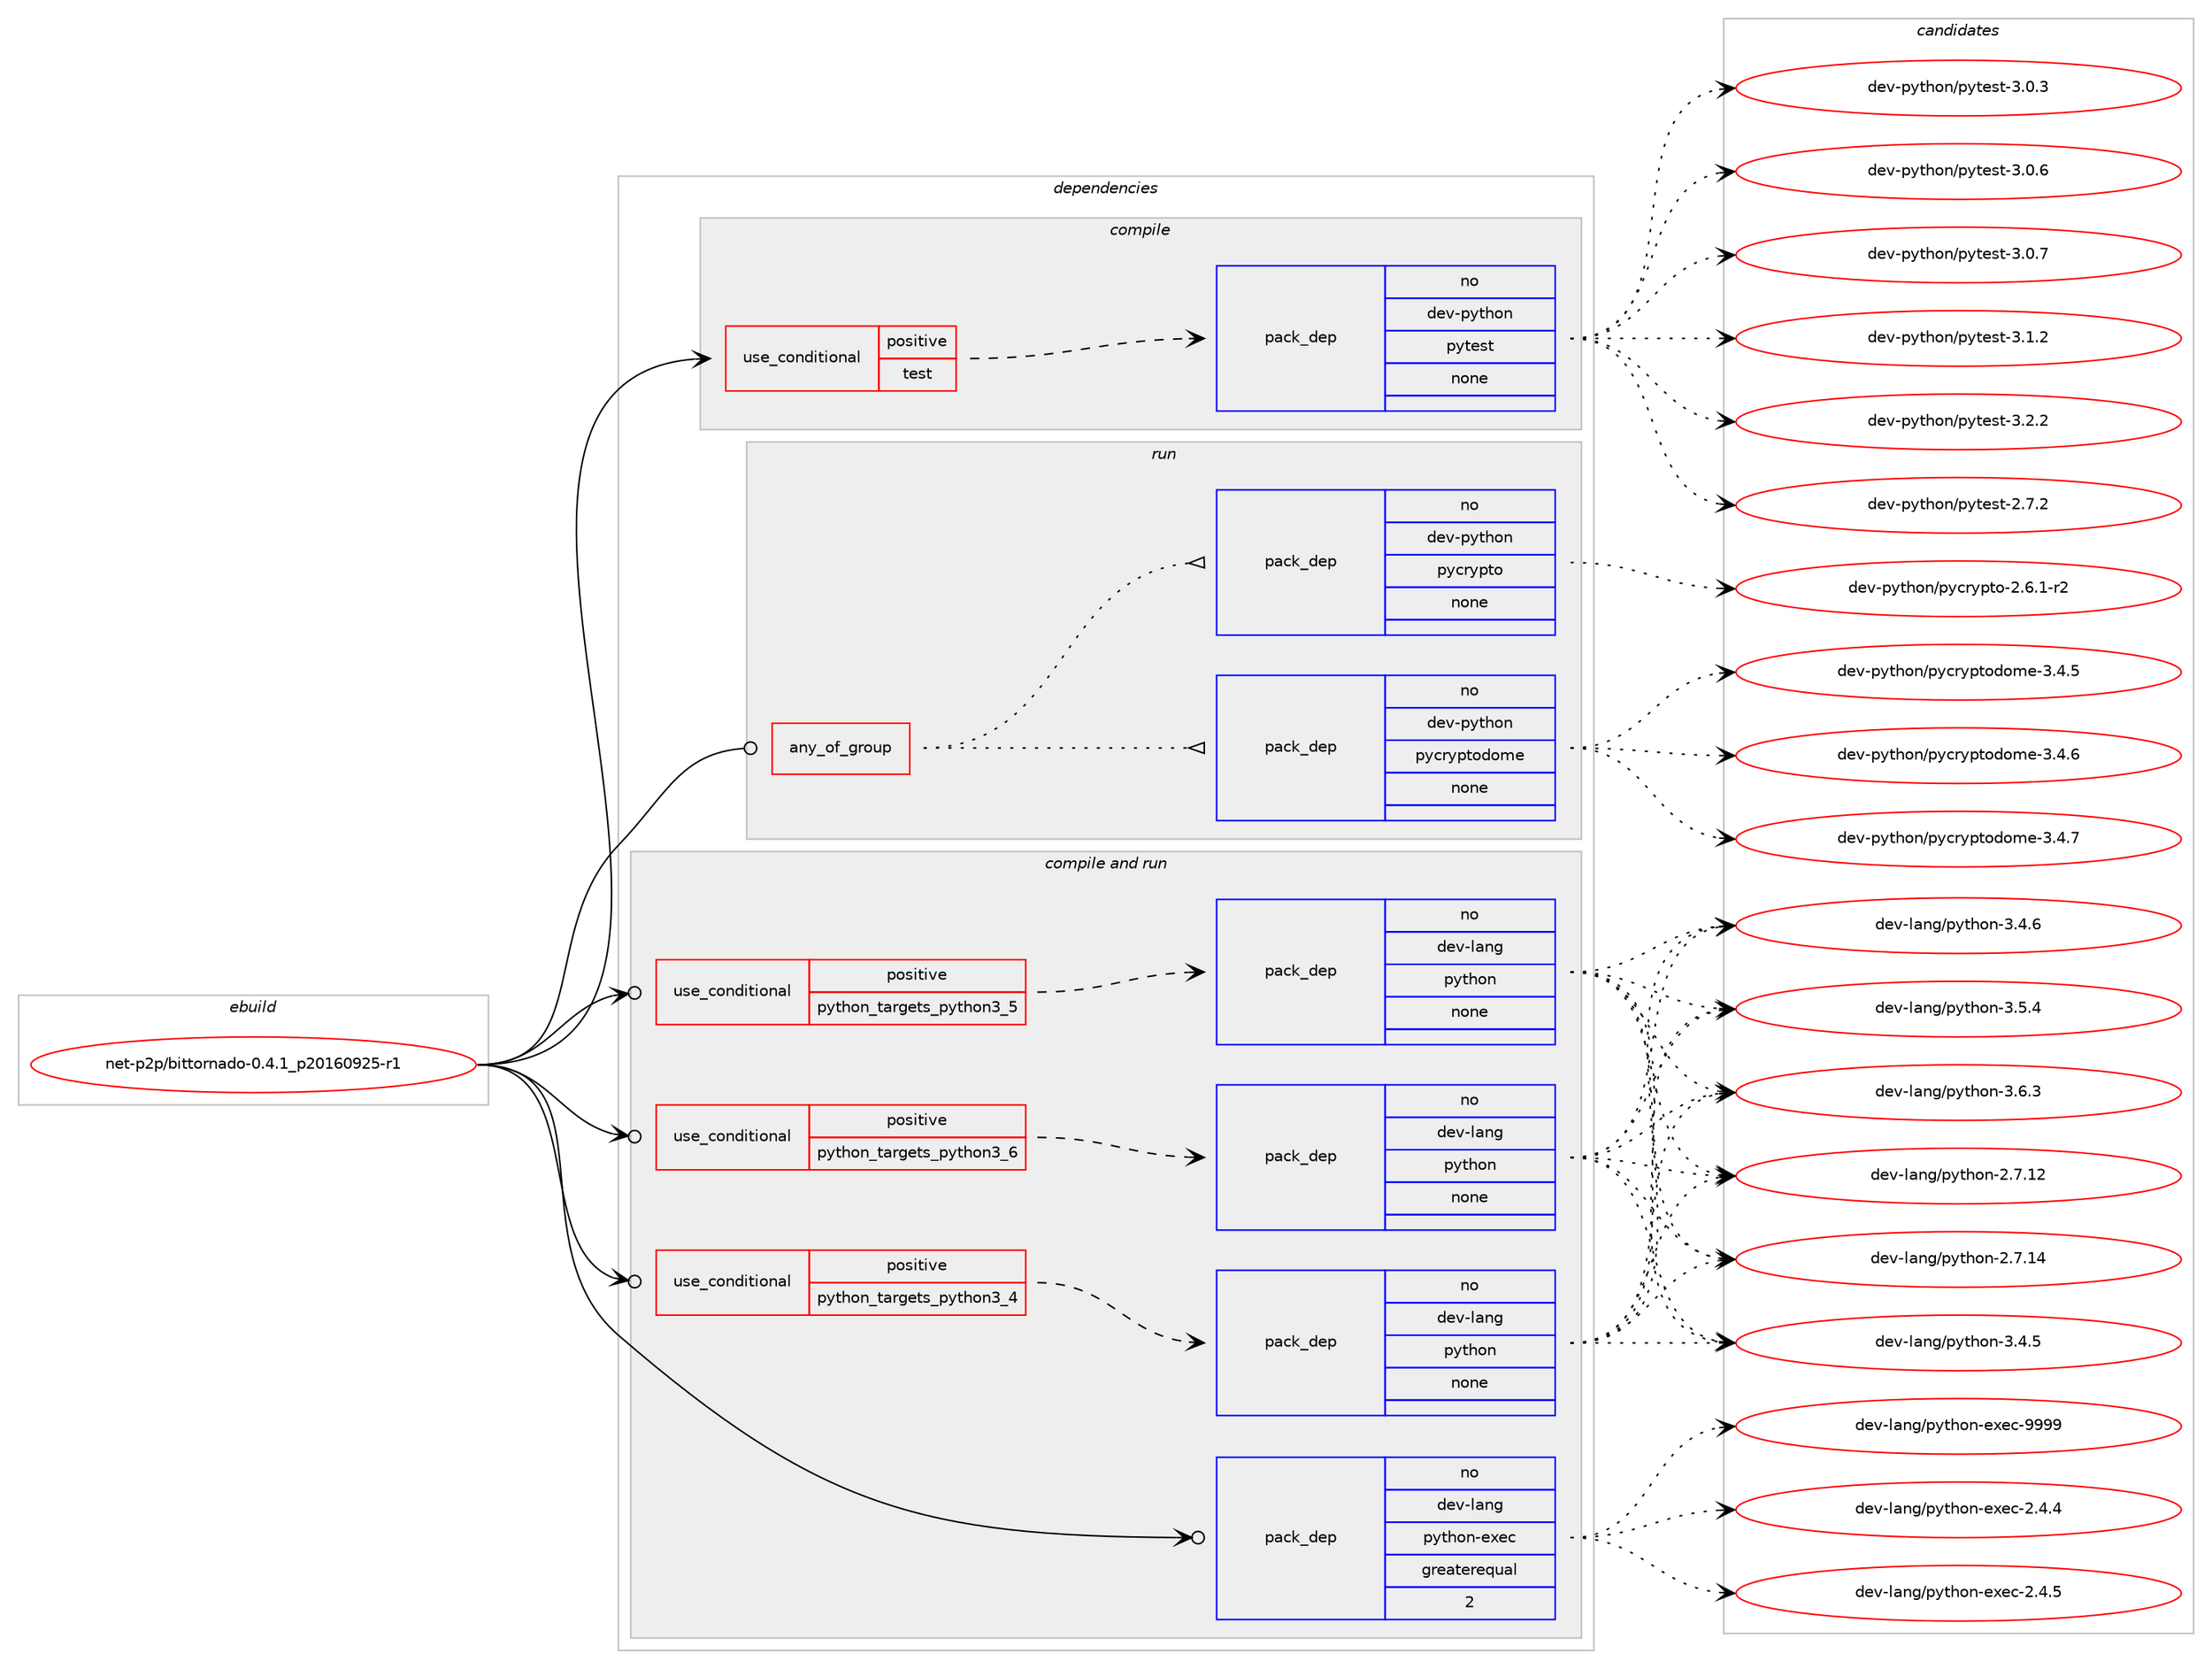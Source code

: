 digraph prolog {

# *************
# Graph options
# *************

newrank=true;
concentrate=true;
compound=true;
graph [rankdir=LR,fontname=Helvetica,fontsize=10,ranksep=1.5];#, ranksep=2.5, nodesep=0.2];
edge  [arrowhead=vee];
node  [fontname=Helvetica,fontsize=10];

# **********
# The ebuild
# **********

subgraph cluster_leftcol {
color=gray;
rank=same;
label=<<i>ebuild</i>>;
id [label="net-p2p/bittornado-0.4.1_p20160925-r1", color=red, width=4, href="../net-p2p/bittornado-0.4.1_p20160925-r1.svg"];
}

# ****************
# The dependencies
# ****************

subgraph cluster_midcol {
color=gray;
label=<<i>dependencies</i>>;
subgraph cluster_compile {
fillcolor="#eeeeee";
style=filled;
label=<<i>compile</i>>;
subgraph cond107288 {
dependency434212 [label=<<TABLE BORDER="0" CELLBORDER="1" CELLSPACING="0" CELLPADDING="4"><TR><TD ROWSPAN="3" CELLPADDING="10">use_conditional</TD></TR><TR><TD>positive</TD></TR><TR><TD>test</TD></TR></TABLE>>, shape=none, color=red];
subgraph pack319440 {
dependency434213 [label=<<TABLE BORDER="0" CELLBORDER="1" CELLSPACING="0" CELLPADDING="4" WIDTH="220"><TR><TD ROWSPAN="6" CELLPADDING="30">pack_dep</TD></TR><TR><TD WIDTH="110">no</TD></TR><TR><TD>dev-python</TD></TR><TR><TD>pytest</TD></TR><TR><TD>none</TD></TR><TR><TD></TD></TR></TABLE>>, shape=none, color=blue];
}
dependency434212:e -> dependency434213:w [weight=20,style="dashed",arrowhead="vee"];
}
id:e -> dependency434212:w [weight=20,style="solid",arrowhead="vee"];
}
subgraph cluster_compileandrun {
fillcolor="#eeeeee";
style=filled;
label=<<i>compile and run</i>>;
subgraph cond107289 {
dependency434214 [label=<<TABLE BORDER="0" CELLBORDER="1" CELLSPACING="0" CELLPADDING="4"><TR><TD ROWSPAN="3" CELLPADDING="10">use_conditional</TD></TR><TR><TD>positive</TD></TR><TR><TD>python_targets_python3_4</TD></TR></TABLE>>, shape=none, color=red];
subgraph pack319441 {
dependency434215 [label=<<TABLE BORDER="0" CELLBORDER="1" CELLSPACING="0" CELLPADDING="4" WIDTH="220"><TR><TD ROWSPAN="6" CELLPADDING="30">pack_dep</TD></TR><TR><TD WIDTH="110">no</TD></TR><TR><TD>dev-lang</TD></TR><TR><TD>python</TD></TR><TR><TD>none</TD></TR><TR><TD></TD></TR></TABLE>>, shape=none, color=blue];
}
dependency434214:e -> dependency434215:w [weight=20,style="dashed",arrowhead="vee"];
}
id:e -> dependency434214:w [weight=20,style="solid",arrowhead="odotvee"];
subgraph cond107290 {
dependency434216 [label=<<TABLE BORDER="0" CELLBORDER="1" CELLSPACING="0" CELLPADDING="4"><TR><TD ROWSPAN="3" CELLPADDING="10">use_conditional</TD></TR><TR><TD>positive</TD></TR><TR><TD>python_targets_python3_5</TD></TR></TABLE>>, shape=none, color=red];
subgraph pack319442 {
dependency434217 [label=<<TABLE BORDER="0" CELLBORDER="1" CELLSPACING="0" CELLPADDING="4" WIDTH="220"><TR><TD ROWSPAN="6" CELLPADDING="30">pack_dep</TD></TR><TR><TD WIDTH="110">no</TD></TR><TR><TD>dev-lang</TD></TR><TR><TD>python</TD></TR><TR><TD>none</TD></TR><TR><TD></TD></TR></TABLE>>, shape=none, color=blue];
}
dependency434216:e -> dependency434217:w [weight=20,style="dashed",arrowhead="vee"];
}
id:e -> dependency434216:w [weight=20,style="solid",arrowhead="odotvee"];
subgraph cond107291 {
dependency434218 [label=<<TABLE BORDER="0" CELLBORDER="1" CELLSPACING="0" CELLPADDING="4"><TR><TD ROWSPAN="3" CELLPADDING="10">use_conditional</TD></TR><TR><TD>positive</TD></TR><TR><TD>python_targets_python3_6</TD></TR></TABLE>>, shape=none, color=red];
subgraph pack319443 {
dependency434219 [label=<<TABLE BORDER="0" CELLBORDER="1" CELLSPACING="0" CELLPADDING="4" WIDTH="220"><TR><TD ROWSPAN="6" CELLPADDING="30">pack_dep</TD></TR><TR><TD WIDTH="110">no</TD></TR><TR><TD>dev-lang</TD></TR><TR><TD>python</TD></TR><TR><TD>none</TD></TR><TR><TD></TD></TR></TABLE>>, shape=none, color=blue];
}
dependency434218:e -> dependency434219:w [weight=20,style="dashed",arrowhead="vee"];
}
id:e -> dependency434218:w [weight=20,style="solid",arrowhead="odotvee"];
subgraph pack319444 {
dependency434220 [label=<<TABLE BORDER="0" CELLBORDER="1" CELLSPACING="0" CELLPADDING="4" WIDTH="220"><TR><TD ROWSPAN="6" CELLPADDING="30">pack_dep</TD></TR><TR><TD WIDTH="110">no</TD></TR><TR><TD>dev-lang</TD></TR><TR><TD>python-exec</TD></TR><TR><TD>greaterequal</TD></TR><TR><TD>2</TD></TR></TABLE>>, shape=none, color=blue];
}
id:e -> dependency434220:w [weight=20,style="solid",arrowhead="odotvee"];
}
subgraph cluster_run {
fillcolor="#eeeeee";
style=filled;
label=<<i>run</i>>;
subgraph any7253 {
dependency434221 [label=<<TABLE BORDER="0" CELLBORDER="1" CELLSPACING="0" CELLPADDING="4"><TR><TD CELLPADDING="10">any_of_group</TD></TR></TABLE>>, shape=none, color=red];subgraph pack319445 {
dependency434222 [label=<<TABLE BORDER="0" CELLBORDER="1" CELLSPACING="0" CELLPADDING="4" WIDTH="220"><TR><TD ROWSPAN="6" CELLPADDING="30">pack_dep</TD></TR><TR><TD WIDTH="110">no</TD></TR><TR><TD>dev-python</TD></TR><TR><TD>pycryptodome</TD></TR><TR><TD>none</TD></TR><TR><TD></TD></TR></TABLE>>, shape=none, color=blue];
}
dependency434221:e -> dependency434222:w [weight=20,style="dotted",arrowhead="oinv"];
subgraph pack319446 {
dependency434223 [label=<<TABLE BORDER="0" CELLBORDER="1" CELLSPACING="0" CELLPADDING="4" WIDTH="220"><TR><TD ROWSPAN="6" CELLPADDING="30">pack_dep</TD></TR><TR><TD WIDTH="110">no</TD></TR><TR><TD>dev-python</TD></TR><TR><TD>pycrypto</TD></TR><TR><TD>none</TD></TR><TR><TD></TD></TR></TABLE>>, shape=none, color=blue];
}
dependency434221:e -> dependency434223:w [weight=20,style="dotted",arrowhead="oinv"];
}
id:e -> dependency434221:w [weight=20,style="solid",arrowhead="odot"];
}
}

# **************
# The candidates
# **************

subgraph cluster_choices {
rank=same;
color=gray;
label=<<i>candidates</i>>;

subgraph choice319440 {
color=black;
nodesep=1;
choice1001011184511212111610411111047112121116101115116455046554650 [label="dev-python/pytest-2.7.2", color=red, width=4,href="../dev-python/pytest-2.7.2.svg"];
choice1001011184511212111610411111047112121116101115116455146484651 [label="dev-python/pytest-3.0.3", color=red, width=4,href="../dev-python/pytest-3.0.3.svg"];
choice1001011184511212111610411111047112121116101115116455146484654 [label="dev-python/pytest-3.0.6", color=red, width=4,href="../dev-python/pytest-3.0.6.svg"];
choice1001011184511212111610411111047112121116101115116455146484655 [label="dev-python/pytest-3.0.7", color=red, width=4,href="../dev-python/pytest-3.0.7.svg"];
choice1001011184511212111610411111047112121116101115116455146494650 [label="dev-python/pytest-3.1.2", color=red, width=4,href="../dev-python/pytest-3.1.2.svg"];
choice1001011184511212111610411111047112121116101115116455146504650 [label="dev-python/pytest-3.2.2", color=red, width=4,href="../dev-python/pytest-3.2.2.svg"];
dependency434213:e -> choice1001011184511212111610411111047112121116101115116455046554650:w [style=dotted,weight="100"];
dependency434213:e -> choice1001011184511212111610411111047112121116101115116455146484651:w [style=dotted,weight="100"];
dependency434213:e -> choice1001011184511212111610411111047112121116101115116455146484654:w [style=dotted,weight="100"];
dependency434213:e -> choice1001011184511212111610411111047112121116101115116455146484655:w [style=dotted,weight="100"];
dependency434213:e -> choice1001011184511212111610411111047112121116101115116455146494650:w [style=dotted,weight="100"];
dependency434213:e -> choice1001011184511212111610411111047112121116101115116455146504650:w [style=dotted,weight="100"];
}
subgraph choice319441 {
color=black;
nodesep=1;
choice10010111845108971101034711212111610411111045504655464950 [label="dev-lang/python-2.7.12", color=red, width=4,href="../dev-lang/python-2.7.12.svg"];
choice10010111845108971101034711212111610411111045504655464952 [label="dev-lang/python-2.7.14", color=red, width=4,href="../dev-lang/python-2.7.14.svg"];
choice100101118451089711010347112121116104111110455146524653 [label="dev-lang/python-3.4.5", color=red, width=4,href="../dev-lang/python-3.4.5.svg"];
choice100101118451089711010347112121116104111110455146524654 [label="dev-lang/python-3.4.6", color=red, width=4,href="../dev-lang/python-3.4.6.svg"];
choice100101118451089711010347112121116104111110455146534652 [label="dev-lang/python-3.5.4", color=red, width=4,href="../dev-lang/python-3.5.4.svg"];
choice100101118451089711010347112121116104111110455146544651 [label="dev-lang/python-3.6.3", color=red, width=4,href="../dev-lang/python-3.6.3.svg"];
dependency434215:e -> choice10010111845108971101034711212111610411111045504655464950:w [style=dotted,weight="100"];
dependency434215:e -> choice10010111845108971101034711212111610411111045504655464952:w [style=dotted,weight="100"];
dependency434215:e -> choice100101118451089711010347112121116104111110455146524653:w [style=dotted,weight="100"];
dependency434215:e -> choice100101118451089711010347112121116104111110455146524654:w [style=dotted,weight="100"];
dependency434215:e -> choice100101118451089711010347112121116104111110455146534652:w [style=dotted,weight="100"];
dependency434215:e -> choice100101118451089711010347112121116104111110455146544651:w [style=dotted,weight="100"];
}
subgraph choice319442 {
color=black;
nodesep=1;
choice10010111845108971101034711212111610411111045504655464950 [label="dev-lang/python-2.7.12", color=red, width=4,href="../dev-lang/python-2.7.12.svg"];
choice10010111845108971101034711212111610411111045504655464952 [label="dev-lang/python-2.7.14", color=red, width=4,href="../dev-lang/python-2.7.14.svg"];
choice100101118451089711010347112121116104111110455146524653 [label="dev-lang/python-3.4.5", color=red, width=4,href="../dev-lang/python-3.4.5.svg"];
choice100101118451089711010347112121116104111110455146524654 [label="dev-lang/python-3.4.6", color=red, width=4,href="../dev-lang/python-3.4.6.svg"];
choice100101118451089711010347112121116104111110455146534652 [label="dev-lang/python-3.5.4", color=red, width=4,href="../dev-lang/python-3.5.4.svg"];
choice100101118451089711010347112121116104111110455146544651 [label="dev-lang/python-3.6.3", color=red, width=4,href="../dev-lang/python-3.6.3.svg"];
dependency434217:e -> choice10010111845108971101034711212111610411111045504655464950:w [style=dotted,weight="100"];
dependency434217:e -> choice10010111845108971101034711212111610411111045504655464952:w [style=dotted,weight="100"];
dependency434217:e -> choice100101118451089711010347112121116104111110455146524653:w [style=dotted,weight="100"];
dependency434217:e -> choice100101118451089711010347112121116104111110455146524654:w [style=dotted,weight="100"];
dependency434217:e -> choice100101118451089711010347112121116104111110455146534652:w [style=dotted,weight="100"];
dependency434217:e -> choice100101118451089711010347112121116104111110455146544651:w [style=dotted,weight="100"];
}
subgraph choice319443 {
color=black;
nodesep=1;
choice10010111845108971101034711212111610411111045504655464950 [label="dev-lang/python-2.7.12", color=red, width=4,href="../dev-lang/python-2.7.12.svg"];
choice10010111845108971101034711212111610411111045504655464952 [label="dev-lang/python-2.7.14", color=red, width=4,href="../dev-lang/python-2.7.14.svg"];
choice100101118451089711010347112121116104111110455146524653 [label="dev-lang/python-3.4.5", color=red, width=4,href="../dev-lang/python-3.4.5.svg"];
choice100101118451089711010347112121116104111110455146524654 [label="dev-lang/python-3.4.6", color=red, width=4,href="../dev-lang/python-3.4.6.svg"];
choice100101118451089711010347112121116104111110455146534652 [label="dev-lang/python-3.5.4", color=red, width=4,href="../dev-lang/python-3.5.4.svg"];
choice100101118451089711010347112121116104111110455146544651 [label="dev-lang/python-3.6.3", color=red, width=4,href="../dev-lang/python-3.6.3.svg"];
dependency434219:e -> choice10010111845108971101034711212111610411111045504655464950:w [style=dotted,weight="100"];
dependency434219:e -> choice10010111845108971101034711212111610411111045504655464952:w [style=dotted,weight="100"];
dependency434219:e -> choice100101118451089711010347112121116104111110455146524653:w [style=dotted,weight="100"];
dependency434219:e -> choice100101118451089711010347112121116104111110455146524654:w [style=dotted,weight="100"];
dependency434219:e -> choice100101118451089711010347112121116104111110455146534652:w [style=dotted,weight="100"];
dependency434219:e -> choice100101118451089711010347112121116104111110455146544651:w [style=dotted,weight="100"];
}
subgraph choice319444 {
color=black;
nodesep=1;
choice1001011184510897110103471121211161041111104510112010199455046524652 [label="dev-lang/python-exec-2.4.4", color=red, width=4,href="../dev-lang/python-exec-2.4.4.svg"];
choice1001011184510897110103471121211161041111104510112010199455046524653 [label="dev-lang/python-exec-2.4.5", color=red, width=4,href="../dev-lang/python-exec-2.4.5.svg"];
choice10010111845108971101034711212111610411111045101120101994557575757 [label="dev-lang/python-exec-9999", color=red, width=4,href="../dev-lang/python-exec-9999.svg"];
dependency434220:e -> choice1001011184510897110103471121211161041111104510112010199455046524652:w [style=dotted,weight="100"];
dependency434220:e -> choice1001011184510897110103471121211161041111104510112010199455046524653:w [style=dotted,weight="100"];
dependency434220:e -> choice10010111845108971101034711212111610411111045101120101994557575757:w [style=dotted,weight="100"];
}
subgraph choice319445 {
color=black;
nodesep=1;
choice100101118451121211161041111104711212199114121112116111100111109101455146524653 [label="dev-python/pycryptodome-3.4.5", color=red, width=4,href="../dev-python/pycryptodome-3.4.5.svg"];
choice100101118451121211161041111104711212199114121112116111100111109101455146524654 [label="dev-python/pycryptodome-3.4.6", color=red, width=4,href="../dev-python/pycryptodome-3.4.6.svg"];
choice100101118451121211161041111104711212199114121112116111100111109101455146524655 [label="dev-python/pycryptodome-3.4.7", color=red, width=4,href="../dev-python/pycryptodome-3.4.7.svg"];
dependency434222:e -> choice100101118451121211161041111104711212199114121112116111100111109101455146524653:w [style=dotted,weight="100"];
dependency434222:e -> choice100101118451121211161041111104711212199114121112116111100111109101455146524654:w [style=dotted,weight="100"];
dependency434222:e -> choice100101118451121211161041111104711212199114121112116111100111109101455146524655:w [style=dotted,weight="100"];
}
subgraph choice319446 {
color=black;
nodesep=1;
choice1001011184511212111610411111047112121991141211121161114550465446494511450 [label="dev-python/pycrypto-2.6.1-r2", color=red, width=4,href="../dev-python/pycrypto-2.6.1-r2.svg"];
dependency434223:e -> choice1001011184511212111610411111047112121991141211121161114550465446494511450:w [style=dotted,weight="100"];
}
}

}
